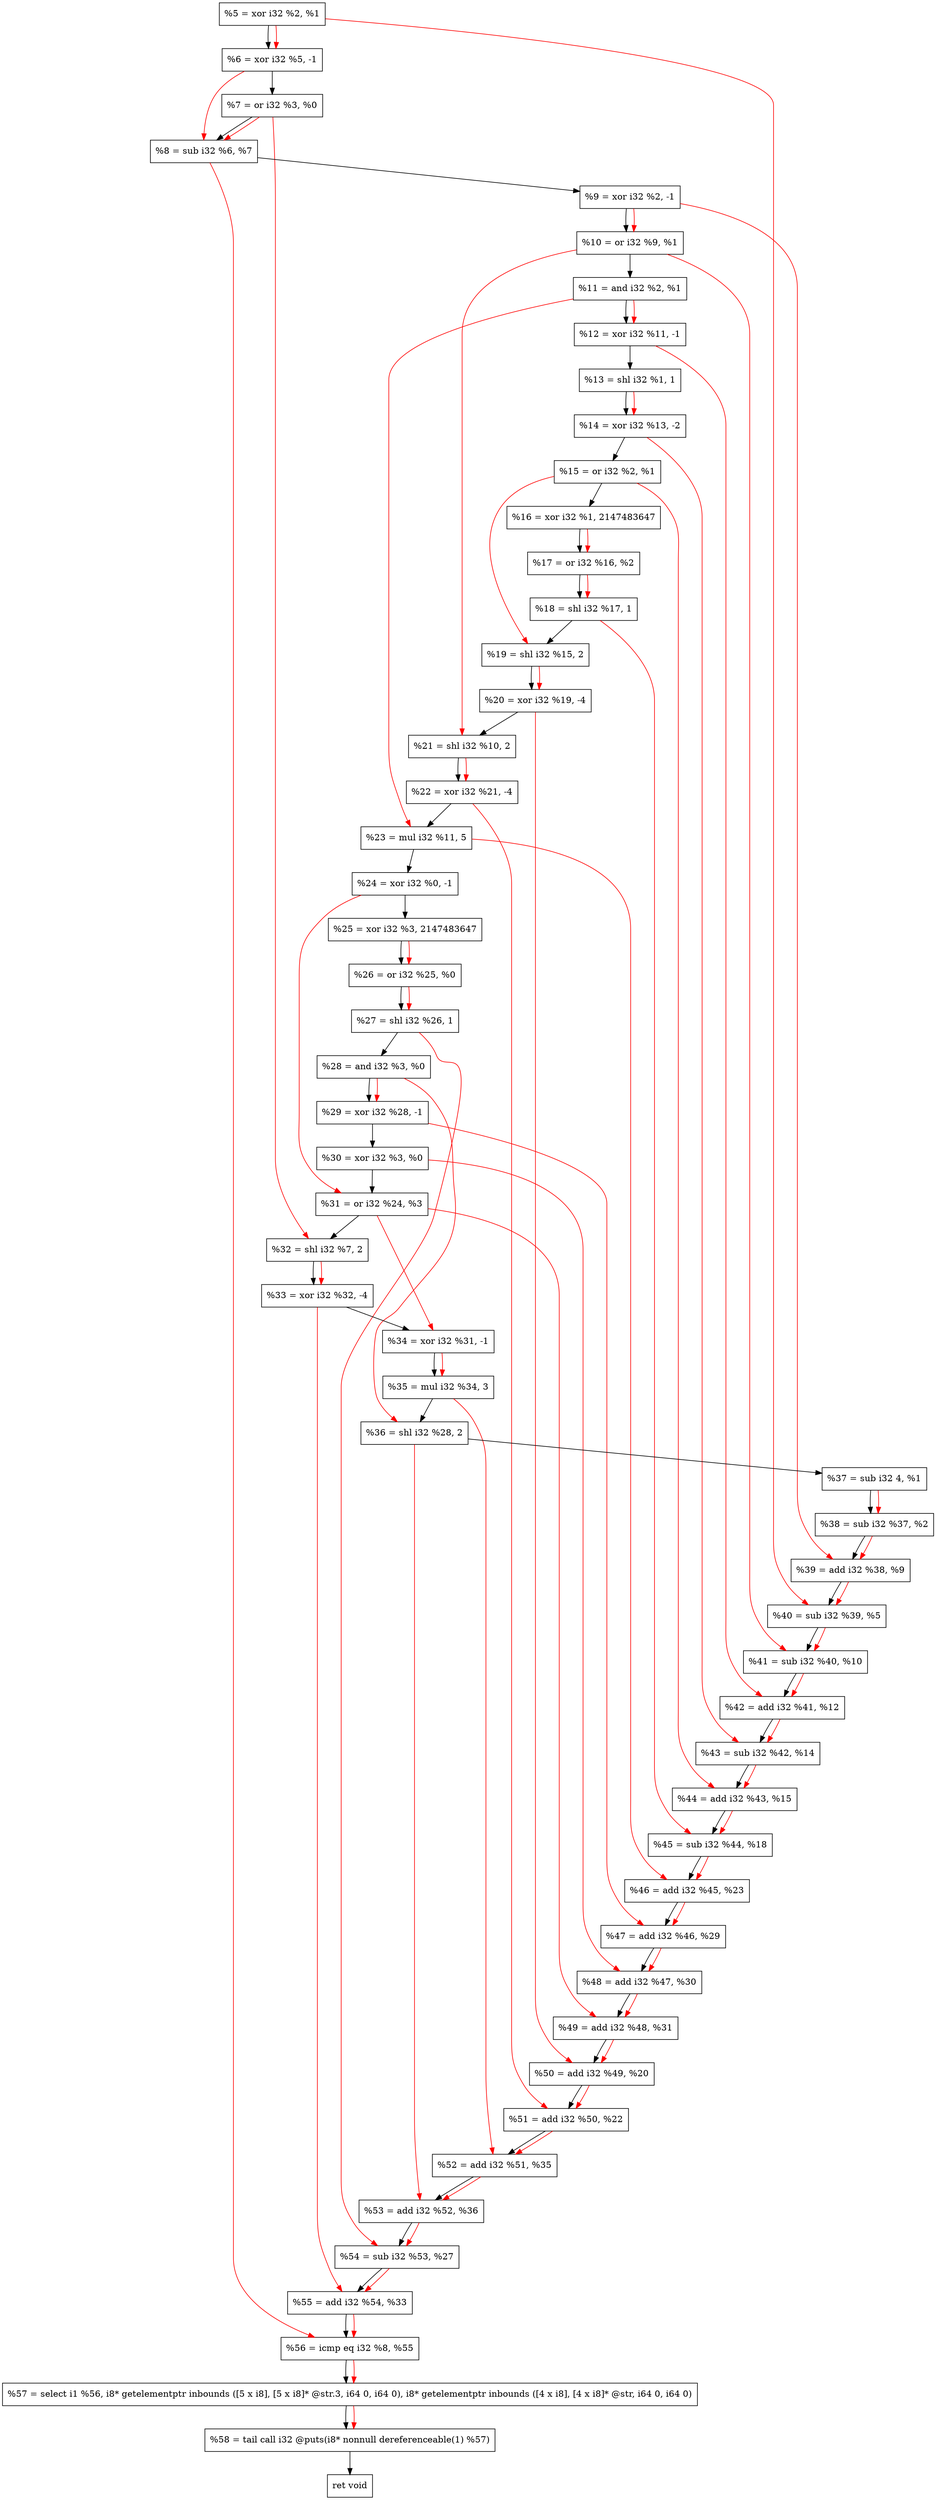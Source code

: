 digraph "DFG for'crackme' function" {
	Node0x14ca7c0[shape=record, label="  %5 = xor i32 %2, %1"];
	Node0x14cae40[shape=record, label="  %6 = xor i32 %5, -1"];
	Node0x14caeb0[shape=record, label="  %7 = or i32 %3, %0"];
	Node0x14caf20[shape=record, label="  %8 = sub i32 %6, %7"];
	Node0x14caf90[shape=record, label="  %9 = xor i32 %2, -1"];
	Node0x14cb000[shape=record, label="  %10 = or i32 %9, %1"];
	Node0x14cb070[shape=record, label="  %11 = and i32 %2, %1"];
	Node0x14cb0e0[shape=record, label="  %12 = xor i32 %11, -1"];
	Node0x14cb180[shape=record, label="  %13 = shl i32 %1, 1"];
	Node0x14cb220[shape=record, label="  %14 = xor i32 %13, -2"];
	Node0x14cb290[shape=record, label="  %15 = or i32 %2, %1"];
	Node0x14cb330[shape=record, label="  %16 = xor i32 %1, 2147483647"];
	Node0x14cb3a0[shape=record, label="  %17 = or i32 %16, %2"];
	Node0x14cb410[shape=record, label="  %18 = shl i32 %17, 1"];
	Node0x14cb4b0[shape=record, label="  %19 = shl i32 %15, 2"];
	Node0x14cb550[shape=record, label="  %20 = xor i32 %19, -4"];
	Node0x14cb5c0[shape=record, label="  %21 = shl i32 %10, 2"];
	Node0x14cb630[shape=record, label="  %22 = xor i32 %21, -4"];
	Node0x14cb6d0[shape=record, label="  %23 = mul i32 %11, 5"];
	Node0x14cb740[shape=record, label="  %24 = xor i32 %0, -1"];
	Node0x14cb7b0[shape=record, label="  %25 = xor i32 %3, 2147483647"];
	Node0x14cb820[shape=record, label="  %26 = or i32 %25, %0"];
	Node0x14cb890[shape=record, label="  %27 = shl i32 %26, 1"];
	Node0x14cb900[shape=record, label="  %28 = and i32 %3, %0"];
	Node0x14cb970[shape=record, label="  %29 = xor i32 %28, -1"];
	Node0x14cb9e0[shape=record, label="  %30 = xor i32 %3, %0"];
	Node0x14cba50[shape=record, label="  %31 = or i32 %24, %3"];
	Node0x14cbac0[shape=record, label="  %32 = shl i32 %7, 2"];
	Node0x14cbd40[shape=record, label="  %33 = xor i32 %32, -4"];
	Node0x14cbdb0[shape=record, label="  %34 = xor i32 %31, -1"];
	Node0x14cbe50[shape=record, label="  %35 = mul i32 %34, 3"];
	Node0x14cbec0[shape=record, label="  %36 = shl i32 %28, 2"];
	Node0x14cbf60[shape=record, label="  %37 = sub i32 4, %1"];
	Node0x14cbfd0[shape=record, label="  %38 = sub i32 %37, %2"];
	Node0x14cc040[shape=record, label="  %39 = add i32 %38, %9"];
	Node0x14cc0b0[shape=record, label="  %40 = sub i32 %39, %5"];
	Node0x14cc120[shape=record, label="  %41 = sub i32 %40, %10"];
	Node0x14cc190[shape=record, label="  %42 = add i32 %41, %12"];
	Node0x14cc200[shape=record, label="  %43 = sub i32 %42, %14"];
	Node0x14cc270[shape=record, label="  %44 = add i32 %43, %15"];
	Node0x14cc2e0[shape=record, label="  %45 = sub i32 %44, %18"];
	Node0x14cc350[shape=record, label="  %46 = add i32 %45, %23"];
	Node0x14cc3c0[shape=record, label="  %47 = add i32 %46, %29"];
	Node0x14cc430[shape=record, label="  %48 = add i32 %47, %30"];
	Node0x14cc4a0[shape=record, label="  %49 = add i32 %48, %31"];
	Node0x14cc510[shape=record, label="  %50 = add i32 %49, %20"];
	Node0x14cc580[shape=record, label="  %51 = add i32 %50, %22"];
	Node0x14cc5f0[shape=record, label="  %52 = add i32 %51, %35"];
	Node0x14cc660[shape=record, label="  %53 = add i32 %52, %36"];
	Node0x14cc6d0[shape=record, label="  %54 = sub i32 %53, %27"];
	Node0x14cc740[shape=record, label="  %55 = add i32 %54, %33"];
	Node0x14cc7b0[shape=record, label="  %56 = icmp eq i32 %8, %55"];
	Node0x146b268[shape=record, label="  %57 = select i1 %56, i8* getelementptr inbounds ([5 x i8], [5 x i8]* @str.3, i64 0, i64 0), i8* getelementptr inbounds ([4 x i8], [4 x i8]* @str, i64 0, i64 0)"];
	Node0x14ccc50[shape=record, label="  %58 = tail call i32 @puts(i8* nonnull dereferenceable(1) %57)"];
	Node0x14ccca0[shape=record, label="  ret void"];
	Node0x14ca7c0 -> Node0x14cae40;
	Node0x14cae40 -> Node0x14caeb0;
	Node0x14caeb0 -> Node0x14caf20;
	Node0x14caf20 -> Node0x14caf90;
	Node0x14caf90 -> Node0x14cb000;
	Node0x14cb000 -> Node0x14cb070;
	Node0x14cb070 -> Node0x14cb0e0;
	Node0x14cb0e0 -> Node0x14cb180;
	Node0x14cb180 -> Node0x14cb220;
	Node0x14cb220 -> Node0x14cb290;
	Node0x14cb290 -> Node0x14cb330;
	Node0x14cb330 -> Node0x14cb3a0;
	Node0x14cb3a0 -> Node0x14cb410;
	Node0x14cb410 -> Node0x14cb4b0;
	Node0x14cb4b0 -> Node0x14cb550;
	Node0x14cb550 -> Node0x14cb5c0;
	Node0x14cb5c0 -> Node0x14cb630;
	Node0x14cb630 -> Node0x14cb6d0;
	Node0x14cb6d0 -> Node0x14cb740;
	Node0x14cb740 -> Node0x14cb7b0;
	Node0x14cb7b0 -> Node0x14cb820;
	Node0x14cb820 -> Node0x14cb890;
	Node0x14cb890 -> Node0x14cb900;
	Node0x14cb900 -> Node0x14cb970;
	Node0x14cb970 -> Node0x14cb9e0;
	Node0x14cb9e0 -> Node0x14cba50;
	Node0x14cba50 -> Node0x14cbac0;
	Node0x14cbac0 -> Node0x14cbd40;
	Node0x14cbd40 -> Node0x14cbdb0;
	Node0x14cbdb0 -> Node0x14cbe50;
	Node0x14cbe50 -> Node0x14cbec0;
	Node0x14cbec0 -> Node0x14cbf60;
	Node0x14cbf60 -> Node0x14cbfd0;
	Node0x14cbfd0 -> Node0x14cc040;
	Node0x14cc040 -> Node0x14cc0b0;
	Node0x14cc0b0 -> Node0x14cc120;
	Node0x14cc120 -> Node0x14cc190;
	Node0x14cc190 -> Node0x14cc200;
	Node0x14cc200 -> Node0x14cc270;
	Node0x14cc270 -> Node0x14cc2e0;
	Node0x14cc2e0 -> Node0x14cc350;
	Node0x14cc350 -> Node0x14cc3c0;
	Node0x14cc3c0 -> Node0x14cc430;
	Node0x14cc430 -> Node0x14cc4a0;
	Node0x14cc4a0 -> Node0x14cc510;
	Node0x14cc510 -> Node0x14cc580;
	Node0x14cc580 -> Node0x14cc5f0;
	Node0x14cc5f0 -> Node0x14cc660;
	Node0x14cc660 -> Node0x14cc6d0;
	Node0x14cc6d0 -> Node0x14cc740;
	Node0x14cc740 -> Node0x14cc7b0;
	Node0x14cc7b0 -> Node0x146b268;
	Node0x146b268 -> Node0x14ccc50;
	Node0x14ccc50 -> Node0x14ccca0;
edge [color=red]
	Node0x14ca7c0 -> Node0x14cae40;
	Node0x14cae40 -> Node0x14caf20;
	Node0x14caeb0 -> Node0x14caf20;
	Node0x14caf90 -> Node0x14cb000;
	Node0x14cb070 -> Node0x14cb0e0;
	Node0x14cb180 -> Node0x14cb220;
	Node0x14cb330 -> Node0x14cb3a0;
	Node0x14cb3a0 -> Node0x14cb410;
	Node0x14cb290 -> Node0x14cb4b0;
	Node0x14cb4b0 -> Node0x14cb550;
	Node0x14cb000 -> Node0x14cb5c0;
	Node0x14cb5c0 -> Node0x14cb630;
	Node0x14cb070 -> Node0x14cb6d0;
	Node0x14cb7b0 -> Node0x14cb820;
	Node0x14cb820 -> Node0x14cb890;
	Node0x14cb900 -> Node0x14cb970;
	Node0x14cb740 -> Node0x14cba50;
	Node0x14caeb0 -> Node0x14cbac0;
	Node0x14cbac0 -> Node0x14cbd40;
	Node0x14cba50 -> Node0x14cbdb0;
	Node0x14cbdb0 -> Node0x14cbe50;
	Node0x14cb900 -> Node0x14cbec0;
	Node0x14cbf60 -> Node0x14cbfd0;
	Node0x14cbfd0 -> Node0x14cc040;
	Node0x14caf90 -> Node0x14cc040;
	Node0x14cc040 -> Node0x14cc0b0;
	Node0x14ca7c0 -> Node0x14cc0b0;
	Node0x14cc0b0 -> Node0x14cc120;
	Node0x14cb000 -> Node0x14cc120;
	Node0x14cc120 -> Node0x14cc190;
	Node0x14cb0e0 -> Node0x14cc190;
	Node0x14cc190 -> Node0x14cc200;
	Node0x14cb220 -> Node0x14cc200;
	Node0x14cc200 -> Node0x14cc270;
	Node0x14cb290 -> Node0x14cc270;
	Node0x14cc270 -> Node0x14cc2e0;
	Node0x14cb410 -> Node0x14cc2e0;
	Node0x14cc2e0 -> Node0x14cc350;
	Node0x14cb6d0 -> Node0x14cc350;
	Node0x14cc350 -> Node0x14cc3c0;
	Node0x14cb970 -> Node0x14cc3c0;
	Node0x14cc3c0 -> Node0x14cc430;
	Node0x14cb9e0 -> Node0x14cc430;
	Node0x14cc430 -> Node0x14cc4a0;
	Node0x14cba50 -> Node0x14cc4a0;
	Node0x14cc4a0 -> Node0x14cc510;
	Node0x14cb550 -> Node0x14cc510;
	Node0x14cc510 -> Node0x14cc580;
	Node0x14cb630 -> Node0x14cc580;
	Node0x14cc580 -> Node0x14cc5f0;
	Node0x14cbe50 -> Node0x14cc5f0;
	Node0x14cc5f0 -> Node0x14cc660;
	Node0x14cbec0 -> Node0x14cc660;
	Node0x14cc660 -> Node0x14cc6d0;
	Node0x14cb890 -> Node0x14cc6d0;
	Node0x14cc6d0 -> Node0x14cc740;
	Node0x14cbd40 -> Node0x14cc740;
	Node0x14caf20 -> Node0x14cc7b0;
	Node0x14cc740 -> Node0x14cc7b0;
	Node0x14cc7b0 -> Node0x146b268;
	Node0x146b268 -> Node0x14ccc50;
}
